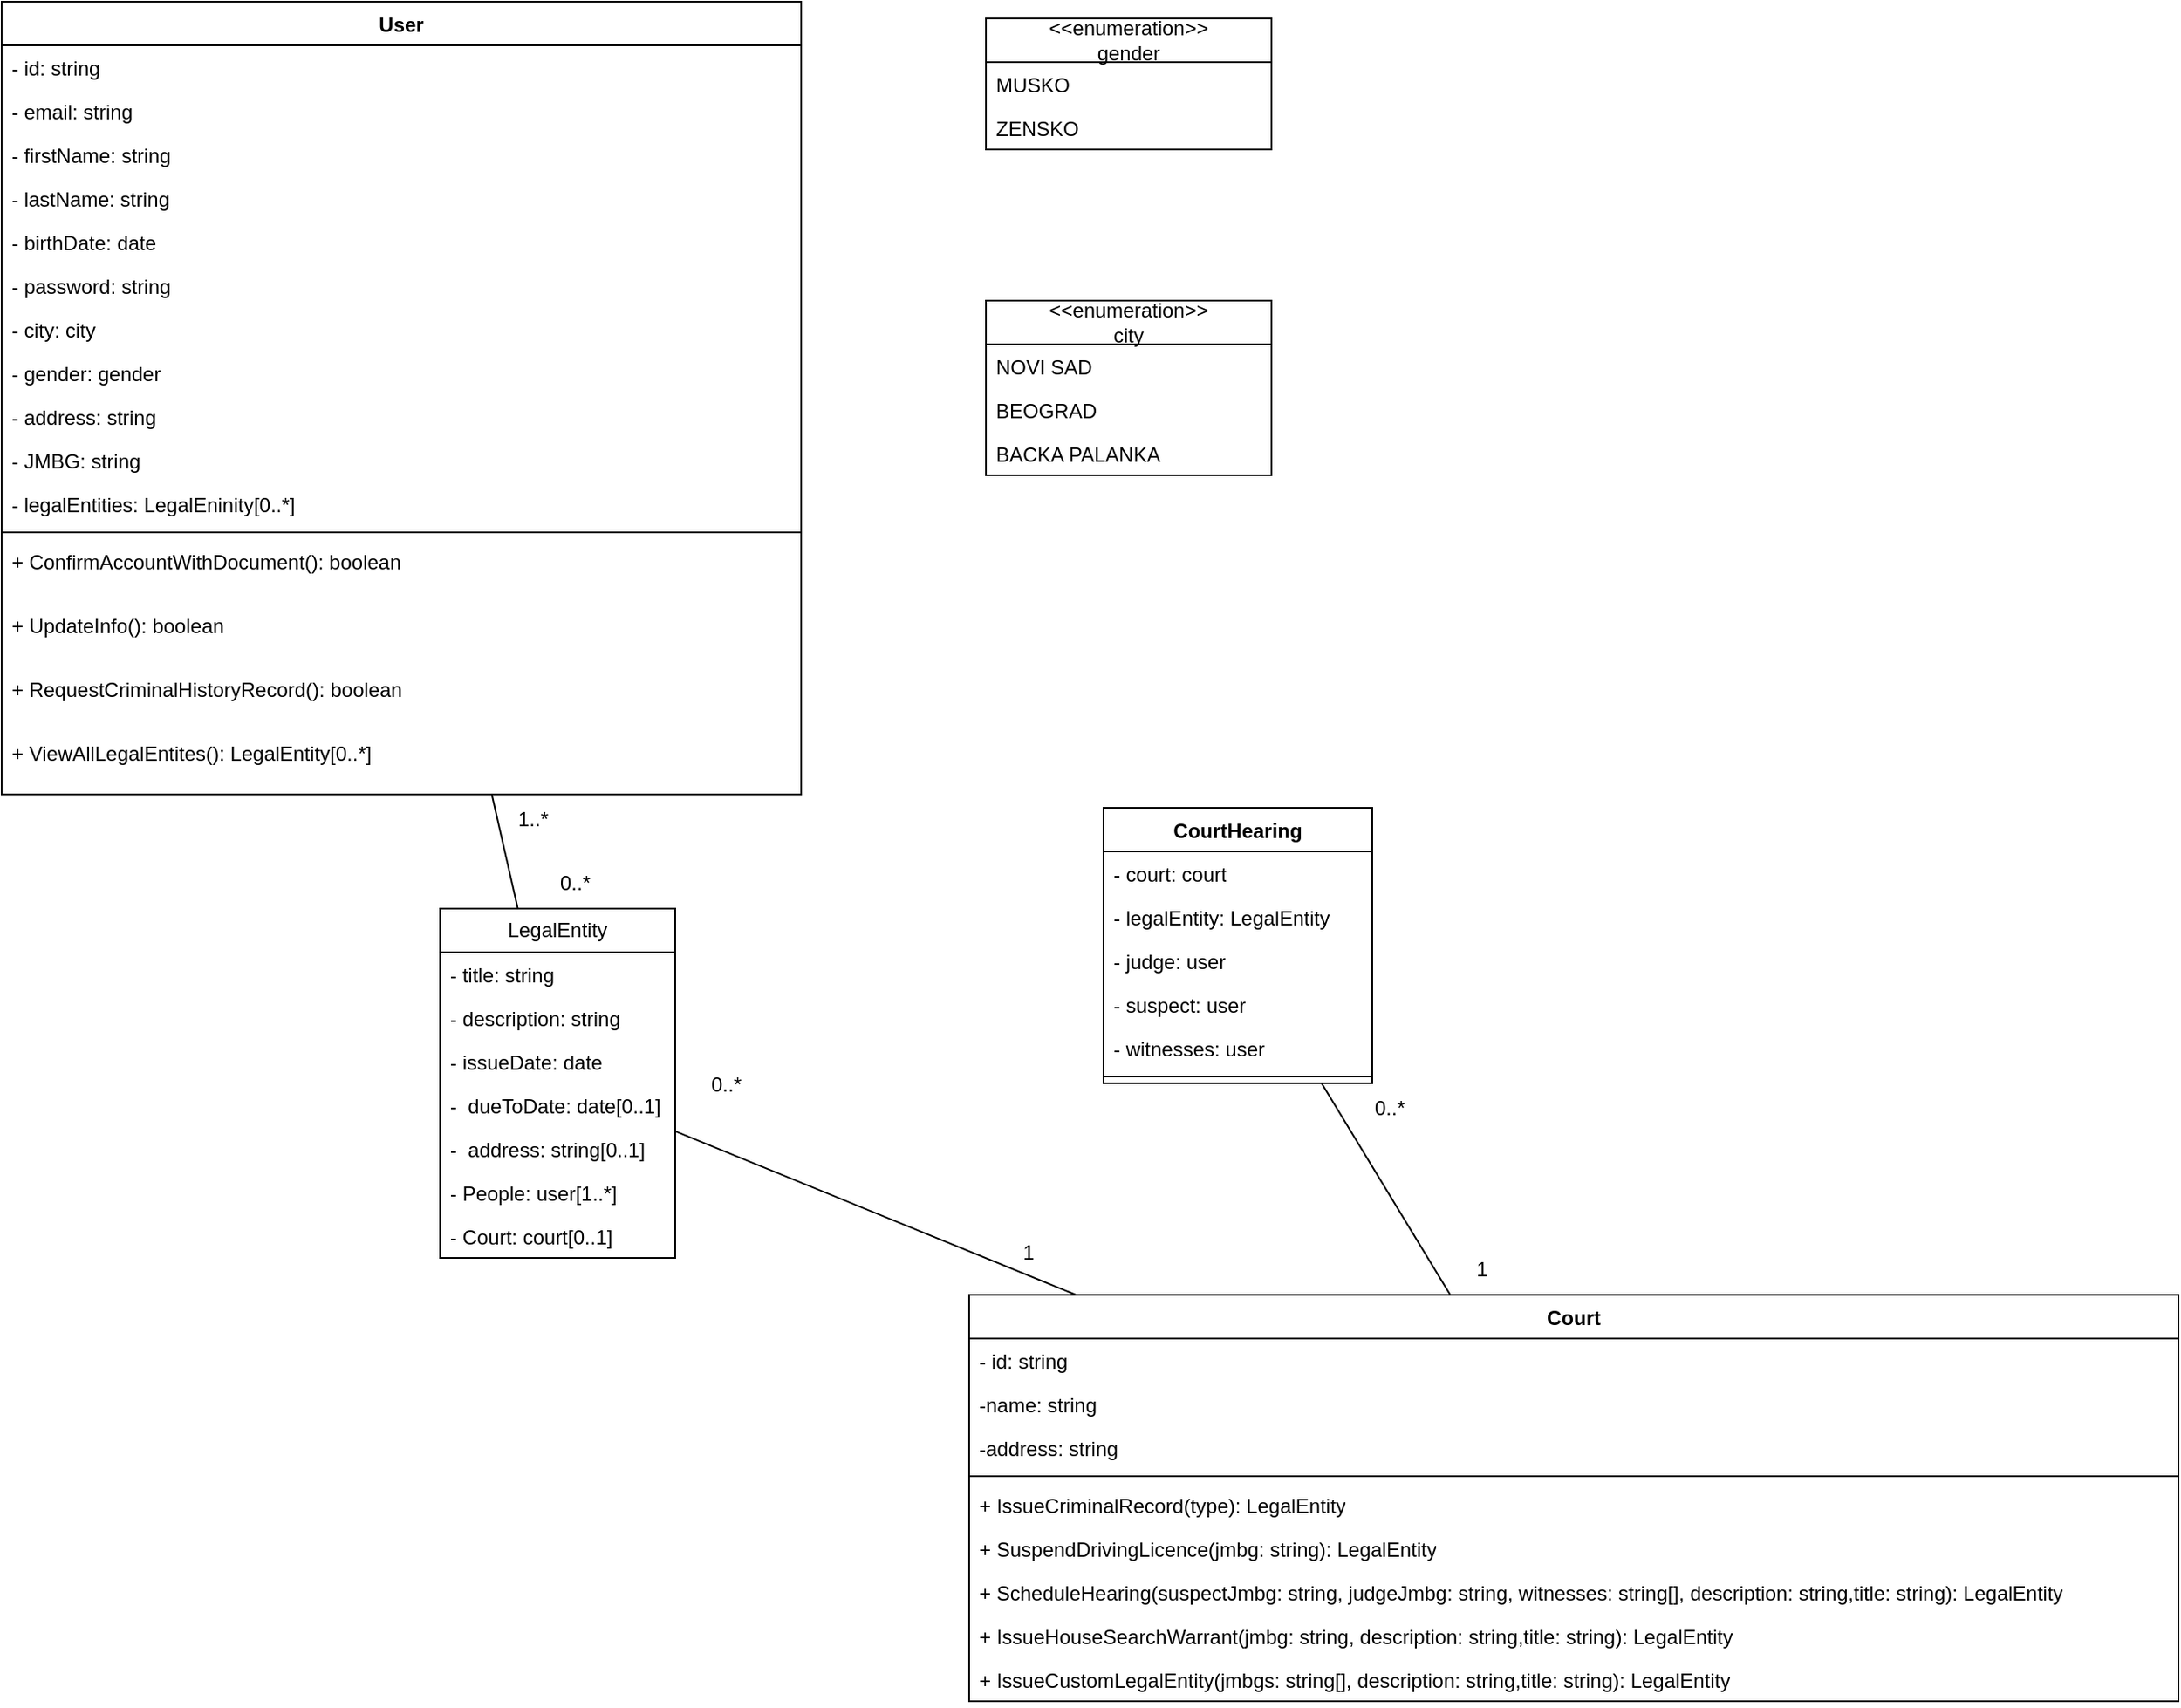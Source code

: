 <mxfile version="24.2.1" type="github">
  <diagram id="C5RBs43oDa-KdzZeNtuy" name="Page-1">
    <mxGraphModel dx="1548" dy="877" grid="1" gridSize="10" guides="1" tooltips="1" connect="1" arrows="1" fold="1" page="1" pageScale="1" pageWidth="827" pageHeight="1169" math="0" shadow="0">
      <root>
        <mxCell id="WIyWlLk6GJQsqaUBKTNV-0" />
        <mxCell id="WIyWlLk6GJQsqaUBKTNV-1" parent="WIyWlLk6GJQsqaUBKTNV-0" />
        <mxCell id="8X5V0u15hU3Hr5En1X3r-0" value="User" style="swimlane;fontStyle=1;align=center;verticalAlign=top;childLayout=stackLayout;horizontal=1;startSize=26;horizontalStack=0;resizeParent=1;resizeParentMax=0;resizeLast=0;collapsible=1;marginBottom=0;whiteSpace=wrap;html=1;" vertex="1" parent="WIyWlLk6GJQsqaUBKTNV-1">
          <mxGeometry x="334" y="90" width="476" height="472" as="geometry">
            <mxRectangle x="334" y="90" width="70" height="30" as="alternateBounds" />
          </mxGeometry>
        </mxCell>
        <mxCell id="8X5V0u15hU3Hr5En1X3r-1" value="- id: string" style="text;strokeColor=none;fillColor=none;align=left;verticalAlign=top;spacingLeft=4;spacingRight=4;overflow=hidden;rotatable=0;points=[[0,0.5],[1,0.5]];portConstraint=eastwest;whiteSpace=wrap;html=1;" vertex="1" parent="8X5V0u15hU3Hr5En1X3r-0">
          <mxGeometry y="26" width="476" height="26" as="geometry" />
        </mxCell>
        <mxCell id="8X5V0u15hU3Hr5En1X3r-5" value="- email: string" style="text;strokeColor=none;fillColor=none;align=left;verticalAlign=top;spacingLeft=4;spacingRight=4;overflow=hidden;rotatable=0;points=[[0,0.5],[1,0.5]];portConstraint=eastwest;whiteSpace=wrap;html=1;" vertex="1" parent="8X5V0u15hU3Hr5En1X3r-0">
          <mxGeometry y="52" width="476" height="26" as="geometry" />
        </mxCell>
        <mxCell id="8X5V0u15hU3Hr5En1X3r-13" value="- firstName: string" style="text;strokeColor=none;fillColor=none;align=left;verticalAlign=top;spacingLeft=4;spacingRight=4;overflow=hidden;rotatable=0;points=[[0,0.5],[1,0.5]];portConstraint=eastwest;whiteSpace=wrap;html=1;" vertex="1" parent="8X5V0u15hU3Hr5En1X3r-0">
          <mxGeometry y="78" width="476" height="26" as="geometry" />
        </mxCell>
        <mxCell id="8X5V0u15hU3Hr5En1X3r-14" value="- lastName: string" style="text;strokeColor=none;fillColor=none;align=left;verticalAlign=top;spacingLeft=4;spacingRight=4;overflow=hidden;rotatable=0;points=[[0,0.5],[1,0.5]];portConstraint=eastwest;whiteSpace=wrap;html=1;" vertex="1" parent="8X5V0u15hU3Hr5En1X3r-0">
          <mxGeometry y="104" width="476" height="26" as="geometry" />
        </mxCell>
        <mxCell id="8X5V0u15hU3Hr5En1X3r-15" value="- birthDate: date" style="text;strokeColor=none;fillColor=none;align=left;verticalAlign=top;spacingLeft=4;spacingRight=4;overflow=hidden;rotatable=0;points=[[0,0.5],[1,0.5]];portConstraint=eastwest;whiteSpace=wrap;html=1;" vertex="1" parent="8X5V0u15hU3Hr5En1X3r-0">
          <mxGeometry y="130" width="476" height="26" as="geometry" />
        </mxCell>
        <mxCell id="8X5V0u15hU3Hr5En1X3r-6" value="- password: string" style="text;strokeColor=none;fillColor=none;align=left;verticalAlign=top;spacingLeft=4;spacingRight=4;overflow=hidden;rotatable=0;points=[[0,0.5],[1,0.5]];portConstraint=eastwest;whiteSpace=wrap;html=1;" vertex="1" parent="8X5V0u15hU3Hr5En1X3r-0">
          <mxGeometry y="156" width="476" height="26" as="geometry" />
        </mxCell>
        <mxCell id="8X5V0u15hU3Hr5En1X3r-51" value="- city: city" style="text;strokeColor=none;fillColor=none;align=left;verticalAlign=top;spacingLeft=4;spacingRight=4;overflow=hidden;rotatable=0;points=[[0,0.5],[1,0.5]];portConstraint=eastwest;whiteSpace=wrap;html=1;" vertex="1" parent="8X5V0u15hU3Hr5En1X3r-0">
          <mxGeometry y="182" width="476" height="26" as="geometry" />
        </mxCell>
        <mxCell id="8X5V0u15hU3Hr5En1X3r-44" value="- gender: gender" style="text;strokeColor=none;fillColor=none;align=left;verticalAlign=top;spacingLeft=4;spacingRight=4;overflow=hidden;rotatable=0;points=[[0,0.5],[1,0.5]];portConstraint=eastwest;whiteSpace=wrap;html=1;" vertex="1" parent="8X5V0u15hU3Hr5En1X3r-0">
          <mxGeometry y="208" width="476" height="26" as="geometry" />
        </mxCell>
        <mxCell id="8X5V0u15hU3Hr5En1X3r-18" value="- address: string" style="text;strokeColor=none;fillColor=none;align=left;verticalAlign=top;spacingLeft=4;spacingRight=4;overflow=hidden;rotatable=0;points=[[0,0.5],[1,0.5]];portConstraint=eastwest;whiteSpace=wrap;html=1;" vertex="1" parent="8X5V0u15hU3Hr5En1X3r-0">
          <mxGeometry y="234" width="476" height="26" as="geometry" />
        </mxCell>
        <mxCell id="8X5V0u15hU3Hr5En1X3r-16" value="- JMBG: string" style="text;strokeColor=none;fillColor=none;align=left;verticalAlign=top;spacingLeft=4;spacingRight=4;overflow=hidden;rotatable=0;points=[[0,0.5],[1,0.5]];portConstraint=eastwest;whiteSpace=wrap;html=1;" vertex="1" parent="8X5V0u15hU3Hr5En1X3r-0">
          <mxGeometry y="260" width="476" height="26" as="geometry" />
        </mxCell>
        <mxCell id="8X5V0u15hU3Hr5En1X3r-28" value="- legalEntities: LegalEninity[0..*]" style="text;strokeColor=none;fillColor=none;align=left;verticalAlign=top;spacingLeft=4;spacingRight=4;overflow=hidden;rotatable=0;points=[[0,0.5],[1,0.5]];portConstraint=eastwest;whiteSpace=wrap;html=1;" vertex="1" parent="8X5V0u15hU3Hr5En1X3r-0">
          <mxGeometry y="286" width="476" height="26" as="geometry" />
        </mxCell>
        <mxCell id="8X5V0u15hU3Hr5En1X3r-2" value="" style="line;strokeWidth=1;fillColor=none;align=left;verticalAlign=middle;spacingTop=-1;spacingLeft=3;spacingRight=3;rotatable=0;labelPosition=right;points=[];portConstraint=eastwest;strokeColor=inherit;" vertex="1" parent="8X5V0u15hU3Hr5En1X3r-0">
          <mxGeometry y="312" width="476" height="8" as="geometry" />
        </mxCell>
        <mxCell id="8X5V0u15hU3Hr5En1X3r-3" value="+ ConfirmAccountWithDocument(): boolean" style="text;strokeColor=none;fillColor=none;align=left;verticalAlign=top;spacingLeft=4;spacingRight=4;overflow=hidden;rotatable=0;points=[[0,0.5],[1,0.5]];portConstraint=eastwest;whiteSpace=wrap;html=1;" vertex="1" parent="8X5V0u15hU3Hr5En1X3r-0">
          <mxGeometry y="320" width="476" height="38" as="geometry" />
        </mxCell>
        <mxCell id="8X5V0u15hU3Hr5En1X3r-17" value="+ UpdateInfo(): boolean" style="text;strokeColor=none;fillColor=none;align=left;verticalAlign=top;spacingLeft=4;spacingRight=4;overflow=hidden;rotatable=0;points=[[0,0.5],[1,0.5]];portConstraint=eastwest;whiteSpace=wrap;html=1;" vertex="1" parent="8X5V0u15hU3Hr5En1X3r-0">
          <mxGeometry y="358" width="476" height="38" as="geometry" />
        </mxCell>
        <mxCell id="8X5V0u15hU3Hr5En1X3r-19" value="+ RequestCriminalHistoryRecord(): boolean" style="text;strokeColor=none;fillColor=none;align=left;verticalAlign=top;spacingLeft=4;spacingRight=4;overflow=hidden;rotatable=0;points=[[0,0.5],[1,0.5]];portConstraint=eastwest;whiteSpace=wrap;html=1;" vertex="1" parent="8X5V0u15hU3Hr5En1X3r-0">
          <mxGeometry y="396" width="476" height="38" as="geometry" />
        </mxCell>
        <mxCell id="8X5V0u15hU3Hr5En1X3r-80" value="+ ViewAllLegalEntites(): LegalEntity[0..*]" style="text;strokeColor=none;fillColor=none;align=left;verticalAlign=top;spacingLeft=4;spacingRight=4;overflow=hidden;rotatable=0;points=[[0,0.5],[1,0.5]];portConstraint=eastwest;whiteSpace=wrap;html=1;" vertex="1" parent="8X5V0u15hU3Hr5En1X3r-0">
          <mxGeometry y="434" width="476" height="38" as="geometry" />
        </mxCell>
        <mxCell id="8X5V0u15hU3Hr5En1X3r-11" value="1..*" style="text;html=1;align=center;verticalAlign=middle;resizable=0;points=[];autosize=1;strokeColor=none;fillColor=none;" vertex="1" parent="WIyWlLk6GJQsqaUBKTNV-1">
          <mxGeometry x="630" y="562" width="40" height="30" as="geometry" />
        </mxCell>
        <mxCell id="8X5V0u15hU3Hr5En1X3r-24" value="LegalEntity" style="swimlane;fontStyle=0;childLayout=stackLayout;horizontal=1;startSize=26;fillColor=none;horizontalStack=0;resizeParent=1;resizeParentMax=0;resizeLast=0;collapsible=1;marginBottom=0;whiteSpace=wrap;html=1;" vertex="1" parent="WIyWlLk6GJQsqaUBKTNV-1">
          <mxGeometry x="595" y="630" width="140" height="208" as="geometry" />
        </mxCell>
        <mxCell id="8X5V0u15hU3Hr5En1X3r-25" value="- title: string" style="text;strokeColor=none;fillColor=none;align=left;verticalAlign=top;spacingLeft=4;spacingRight=4;overflow=hidden;rotatable=0;points=[[0,0.5],[1,0.5]];portConstraint=eastwest;whiteSpace=wrap;html=1;" vertex="1" parent="8X5V0u15hU3Hr5En1X3r-24">
          <mxGeometry y="26" width="140" height="26" as="geometry" />
        </mxCell>
        <mxCell id="8X5V0u15hU3Hr5En1X3r-26" value="- description: string" style="text;strokeColor=none;fillColor=none;align=left;verticalAlign=top;spacingLeft=4;spacingRight=4;overflow=hidden;rotatable=0;points=[[0,0.5],[1,0.5]];portConstraint=eastwest;whiteSpace=wrap;html=1;" vertex="1" parent="8X5V0u15hU3Hr5En1X3r-24">
          <mxGeometry y="52" width="140" height="26" as="geometry" />
        </mxCell>
        <mxCell id="8X5V0u15hU3Hr5En1X3r-42" value="- issueDate: date" style="text;strokeColor=none;fillColor=none;align=left;verticalAlign=top;spacingLeft=4;spacingRight=4;overflow=hidden;rotatable=0;points=[[0,0.5],[1,0.5]];portConstraint=eastwest;whiteSpace=wrap;html=1;" vertex="1" parent="8X5V0u15hU3Hr5En1X3r-24">
          <mxGeometry y="78" width="140" height="26" as="geometry" />
        </mxCell>
        <mxCell id="8X5V0u15hU3Hr5En1X3r-43" value="-&amp;nbsp; dueToDate: date[0..1]" style="text;strokeColor=none;fillColor=none;align=left;verticalAlign=top;spacingLeft=4;spacingRight=4;overflow=hidden;rotatable=0;points=[[0,0.5],[1,0.5]];portConstraint=eastwest;whiteSpace=wrap;html=1;" vertex="1" parent="8X5V0u15hU3Hr5En1X3r-24">
          <mxGeometry y="104" width="140" height="26" as="geometry" />
        </mxCell>
        <mxCell id="8X5V0u15hU3Hr5En1X3r-79" value="-&amp;nbsp; address: string[0..1]" style="text;strokeColor=none;fillColor=none;align=left;verticalAlign=top;spacingLeft=4;spacingRight=4;overflow=hidden;rotatable=0;points=[[0,0.5],[1,0.5]];portConstraint=eastwest;whiteSpace=wrap;html=1;" vertex="1" parent="8X5V0u15hU3Hr5En1X3r-24">
          <mxGeometry y="130" width="140" height="26" as="geometry" />
        </mxCell>
        <mxCell id="8X5V0u15hU3Hr5En1X3r-27" value="- People: user[1..*]" style="text;strokeColor=none;fillColor=none;align=left;verticalAlign=top;spacingLeft=4;spacingRight=4;overflow=hidden;rotatable=0;points=[[0,0.5],[1,0.5]];portConstraint=eastwest;whiteSpace=wrap;html=1;" vertex="1" parent="8X5V0u15hU3Hr5En1X3r-24">
          <mxGeometry y="156" width="140" height="26" as="geometry" />
        </mxCell>
        <mxCell id="8X5V0u15hU3Hr5En1X3r-59" value="- Court: court[0..1]" style="text;strokeColor=none;fillColor=none;align=left;verticalAlign=top;spacingLeft=4;spacingRight=4;overflow=hidden;rotatable=0;points=[[0,0.5],[1,0.5]];portConstraint=eastwest;whiteSpace=wrap;html=1;" vertex="1" parent="8X5V0u15hU3Hr5En1X3r-24">
          <mxGeometry y="182" width="140" height="26" as="geometry" />
        </mxCell>
        <mxCell id="8X5V0u15hU3Hr5En1X3r-30" value="" style="endArrow=none;html=1;rounded=0;" edge="1" parent="WIyWlLk6GJQsqaUBKTNV-1" source="8X5V0u15hU3Hr5En1X3r-0" target="8X5V0u15hU3Hr5En1X3r-24">
          <mxGeometry width="50" height="50" relative="1" as="geometry">
            <mxPoint x="680" y="500" as="sourcePoint" />
            <mxPoint x="730" y="450" as="targetPoint" />
          </mxGeometry>
        </mxCell>
        <mxCell id="8X5V0u15hU3Hr5En1X3r-31" value="0..*" style="text;html=1;align=center;verticalAlign=middle;resizable=0;points=[];autosize=1;strokeColor=none;fillColor=none;" vertex="1" parent="WIyWlLk6GJQsqaUBKTNV-1">
          <mxGeometry x="655" y="600" width="40" height="30" as="geometry" />
        </mxCell>
        <mxCell id="8X5V0u15hU3Hr5En1X3r-32" value="Court" style="swimlane;fontStyle=1;align=center;verticalAlign=top;childLayout=stackLayout;horizontal=1;startSize=26;horizontalStack=0;resizeParent=1;resizeParentMax=0;resizeLast=0;collapsible=1;marginBottom=0;whiteSpace=wrap;html=1;" vertex="1" parent="WIyWlLk6GJQsqaUBKTNV-1">
          <mxGeometry x="910" y="860" width="720" height="242" as="geometry" />
        </mxCell>
        <mxCell id="8X5V0u15hU3Hr5En1X3r-33" value="- id: string" style="text;strokeColor=none;fillColor=none;align=left;verticalAlign=top;spacingLeft=4;spacingRight=4;overflow=hidden;rotatable=0;points=[[0,0.5],[1,0.5]];portConstraint=eastwest;whiteSpace=wrap;html=1;" vertex="1" parent="8X5V0u15hU3Hr5En1X3r-32">
          <mxGeometry y="26" width="720" height="26" as="geometry" />
        </mxCell>
        <mxCell id="8X5V0u15hU3Hr5En1X3r-36" value="-name: string" style="text;strokeColor=none;fillColor=none;align=left;verticalAlign=top;spacingLeft=4;spacingRight=4;overflow=hidden;rotatable=0;points=[[0,0.5],[1,0.5]];portConstraint=eastwest;whiteSpace=wrap;html=1;" vertex="1" parent="8X5V0u15hU3Hr5En1X3r-32">
          <mxGeometry y="52" width="720" height="26" as="geometry" />
        </mxCell>
        <mxCell id="8X5V0u15hU3Hr5En1X3r-37" value="-address: string" style="text;strokeColor=none;fillColor=none;align=left;verticalAlign=top;spacingLeft=4;spacingRight=4;overflow=hidden;rotatable=0;points=[[0,0.5],[1,0.5]];portConstraint=eastwest;whiteSpace=wrap;html=1;" vertex="1" parent="8X5V0u15hU3Hr5En1X3r-32">
          <mxGeometry y="78" width="720" height="26" as="geometry" />
        </mxCell>
        <mxCell id="8X5V0u15hU3Hr5En1X3r-34" value="" style="line;strokeWidth=1;fillColor=none;align=left;verticalAlign=middle;spacingTop=-1;spacingLeft=3;spacingRight=3;rotatable=0;labelPosition=right;points=[];portConstraint=eastwest;strokeColor=inherit;" vertex="1" parent="8X5V0u15hU3Hr5En1X3r-32">
          <mxGeometry y="104" width="720" height="8" as="geometry" />
        </mxCell>
        <mxCell id="8X5V0u15hU3Hr5En1X3r-35" value="+ IssueCriminalRecord(type): LegalEntity" style="text;strokeColor=none;fillColor=none;align=left;verticalAlign=top;spacingLeft=4;spacingRight=4;overflow=hidden;rotatable=0;points=[[0,0.5],[1,0.5]];portConstraint=eastwest;whiteSpace=wrap;html=1;" vertex="1" parent="8X5V0u15hU3Hr5En1X3r-32">
          <mxGeometry y="112" width="720" height="26" as="geometry" />
        </mxCell>
        <mxCell id="8X5V0u15hU3Hr5En1X3r-38" value="+ SuspendDrivingLicence(jmbg: string): LegalEntity" style="text;strokeColor=none;fillColor=none;align=left;verticalAlign=top;spacingLeft=4;spacingRight=4;overflow=hidden;rotatable=0;points=[[0,0.5],[1,0.5]];portConstraint=eastwest;whiteSpace=wrap;html=1;" vertex="1" parent="8X5V0u15hU3Hr5En1X3r-32">
          <mxGeometry y="138" width="720" height="26" as="geometry" />
        </mxCell>
        <mxCell id="8X5V0u15hU3Hr5En1X3r-39" value="+ ScheduleHearing(suspectJmbg: string, judgeJmbg: string, witnesses: string[], description: string,title: string): LegalEntity" style="text;strokeColor=none;fillColor=none;align=left;verticalAlign=top;spacingLeft=4;spacingRight=4;overflow=hidden;rotatable=0;points=[[0,0.5],[1,0.5]];portConstraint=eastwest;whiteSpace=wrap;html=1;" vertex="1" parent="8X5V0u15hU3Hr5En1X3r-32">
          <mxGeometry y="164" width="720" height="26" as="geometry" />
        </mxCell>
        <mxCell id="8X5V0u15hU3Hr5En1X3r-77" value="+ IssueHouseSearchWarrant(jmbg: string, description: string,title: string): LegalEntity" style="text;strokeColor=none;fillColor=none;align=left;verticalAlign=top;spacingLeft=4;spacingRight=4;overflow=hidden;rotatable=0;points=[[0,0.5],[1,0.5]];portConstraint=eastwest;whiteSpace=wrap;html=1;" vertex="1" parent="8X5V0u15hU3Hr5En1X3r-32">
          <mxGeometry y="190" width="720" height="26" as="geometry" />
        </mxCell>
        <mxCell id="8X5V0u15hU3Hr5En1X3r-40" value="+ IssueCustomLegalEntity(jmbgs: string[], description: string,title: string): LegalEntity" style="text;strokeColor=none;fillColor=none;align=left;verticalAlign=top;spacingLeft=4;spacingRight=4;overflow=hidden;rotatable=0;points=[[0,0.5],[1,0.5]];portConstraint=eastwest;whiteSpace=wrap;html=1;" vertex="1" parent="8X5V0u15hU3Hr5En1X3r-32">
          <mxGeometry y="216" width="720" height="26" as="geometry" />
        </mxCell>
        <mxCell id="8X5V0u15hU3Hr5En1X3r-47" value="&lt;div&gt;&lt;span style=&quot;background-color: initial;&quot;&gt;&amp;lt;&amp;lt;enumeration&amp;gt;&amp;gt;&lt;/span&gt;&lt;/div&gt;&lt;span style=&quot;background-color: initial;&quot;&gt;gender&lt;/span&gt;" style="swimlane;fontStyle=0;childLayout=stackLayout;horizontal=1;startSize=26;fillColor=none;horizontalStack=0;resizeParent=1;resizeParentMax=0;resizeLast=0;collapsible=1;marginBottom=0;whiteSpace=wrap;html=1;" vertex="1" parent="WIyWlLk6GJQsqaUBKTNV-1">
          <mxGeometry x="920" y="100" width="170" height="78" as="geometry" />
        </mxCell>
        <mxCell id="8X5V0u15hU3Hr5En1X3r-48" value="MUSKO" style="text;strokeColor=none;fillColor=none;align=left;verticalAlign=top;spacingLeft=4;spacingRight=4;overflow=hidden;rotatable=0;points=[[0,0.5],[1,0.5]];portConstraint=eastwest;whiteSpace=wrap;html=1;" vertex="1" parent="8X5V0u15hU3Hr5En1X3r-47">
          <mxGeometry y="26" width="170" height="26" as="geometry" />
        </mxCell>
        <mxCell id="8X5V0u15hU3Hr5En1X3r-50" value="ZENSKO" style="text;strokeColor=none;fillColor=none;align=left;verticalAlign=top;spacingLeft=4;spacingRight=4;overflow=hidden;rotatable=0;points=[[0,0.5],[1,0.5]];portConstraint=eastwest;whiteSpace=wrap;html=1;" vertex="1" parent="8X5V0u15hU3Hr5En1X3r-47">
          <mxGeometry y="52" width="170" height="26" as="geometry" />
        </mxCell>
        <mxCell id="8X5V0u15hU3Hr5En1X3r-52" value="&lt;div&gt;&lt;span style=&quot;background-color: initial;&quot;&gt;&amp;lt;&amp;lt;enumeration&amp;gt;&amp;gt;&lt;/span&gt;&lt;/div&gt;city" style="swimlane;fontStyle=0;childLayout=stackLayout;horizontal=1;startSize=26;fillColor=none;horizontalStack=0;resizeParent=1;resizeParentMax=0;resizeLast=0;collapsible=1;marginBottom=0;whiteSpace=wrap;html=1;" vertex="1" parent="WIyWlLk6GJQsqaUBKTNV-1">
          <mxGeometry x="920" y="268" width="170" height="104" as="geometry" />
        </mxCell>
        <mxCell id="8X5V0u15hU3Hr5En1X3r-53" value="NOVI SAD" style="text;strokeColor=none;fillColor=none;align=left;verticalAlign=top;spacingLeft=4;spacingRight=4;overflow=hidden;rotatable=0;points=[[0,0.5],[1,0.5]];portConstraint=eastwest;whiteSpace=wrap;html=1;" vertex="1" parent="8X5V0u15hU3Hr5En1X3r-52">
          <mxGeometry y="26" width="170" height="26" as="geometry" />
        </mxCell>
        <mxCell id="8X5V0u15hU3Hr5En1X3r-54" value="BEOGRAD" style="text;strokeColor=none;fillColor=none;align=left;verticalAlign=top;spacingLeft=4;spacingRight=4;overflow=hidden;rotatable=0;points=[[0,0.5],[1,0.5]];portConstraint=eastwest;whiteSpace=wrap;html=1;" vertex="1" parent="8X5V0u15hU3Hr5En1X3r-52">
          <mxGeometry y="52" width="170" height="26" as="geometry" />
        </mxCell>
        <mxCell id="8X5V0u15hU3Hr5En1X3r-55" value="BACKA PALANKA" style="text;strokeColor=none;fillColor=none;align=left;verticalAlign=top;spacingLeft=4;spacingRight=4;overflow=hidden;rotatable=0;points=[[0,0.5],[1,0.5]];portConstraint=eastwest;whiteSpace=wrap;html=1;" vertex="1" parent="8X5V0u15hU3Hr5En1X3r-52">
          <mxGeometry y="78" width="170" height="26" as="geometry" />
        </mxCell>
        <mxCell id="8X5V0u15hU3Hr5En1X3r-56" value="" style="endArrow=none;html=1;rounded=0;" edge="1" parent="WIyWlLk6GJQsqaUBKTNV-1" source="8X5V0u15hU3Hr5En1X3r-32" target="8X5V0u15hU3Hr5En1X3r-24">
          <mxGeometry width="50" height="50" relative="1" as="geometry">
            <mxPoint x="1060" y="750" as="sourcePoint" />
            <mxPoint x="1110" y="700" as="targetPoint" />
          </mxGeometry>
        </mxCell>
        <mxCell id="8X5V0u15hU3Hr5En1X3r-57" value="1" style="text;html=1;align=center;verticalAlign=middle;resizable=0;points=[];autosize=1;strokeColor=none;fillColor=none;" vertex="1" parent="WIyWlLk6GJQsqaUBKTNV-1">
          <mxGeometry x="930" y="820" width="30" height="30" as="geometry" />
        </mxCell>
        <mxCell id="8X5V0u15hU3Hr5En1X3r-58" value="0..*" style="text;html=1;align=center;verticalAlign=middle;resizable=0;points=[];autosize=1;strokeColor=none;fillColor=none;" vertex="1" parent="WIyWlLk6GJQsqaUBKTNV-1">
          <mxGeometry x="745" y="720" width="40" height="30" as="geometry" />
        </mxCell>
        <mxCell id="8X5V0u15hU3Hr5En1X3r-66" value="CourtHearing" style="swimlane;fontStyle=1;align=center;verticalAlign=top;childLayout=stackLayout;horizontal=1;startSize=26;horizontalStack=0;resizeParent=1;resizeParentMax=0;resizeLast=0;collapsible=1;marginBottom=0;whiteSpace=wrap;html=1;" vertex="1" parent="WIyWlLk6GJQsqaUBKTNV-1">
          <mxGeometry x="990" y="570" width="160" height="164" as="geometry" />
        </mxCell>
        <mxCell id="8X5V0u15hU3Hr5En1X3r-67" value="- court: court" style="text;strokeColor=none;fillColor=none;align=left;verticalAlign=top;spacingLeft=4;spacingRight=4;overflow=hidden;rotatable=0;points=[[0,0.5],[1,0.5]];portConstraint=eastwest;whiteSpace=wrap;html=1;" vertex="1" parent="8X5V0u15hU3Hr5En1X3r-66">
          <mxGeometry y="26" width="160" height="26" as="geometry" />
        </mxCell>
        <mxCell id="8X5V0u15hU3Hr5En1X3r-70" value="- legalEntity: LegalEntity" style="text;strokeColor=none;fillColor=none;align=left;verticalAlign=top;spacingLeft=4;spacingRight=4;overflow=hidden;rotatable=0;points=[[0,0.5],[1,0.5]];portConstraint=eastwest;whiteSpace=wrap;html=1;" vertex="1" parent="8X5V0u15hU3Hr5En1X3r-66">
          <mxGeometry y="52" width="160" height="26" as="geometry" />
        </mxCell>
        <mxCell id="8X5V0u15hU3Hr5En1X3r-71" value="- judge: user" style="text;strokeColor=none;fillColor=none;align=left;verticalAlign=top;spacingLeft=4;spacingRight=4;overflow=hidden;rotatable=0;points=[[0,0.5],[1,0.5]];portConstraint=eastwest;whiteSpace=wrap;html=1;" vertex="1" parent="8X5V0u15hU3Hr5En1X3r-66">
          <mxGeometry y="78" width="160" height="26" as="geometry" />
        </mxCell>
        <mxCell id="8X5V0u15hU3Hr5En1X3r-72" value="- suspect: user" style="text;strokeColor=none;fillColor=none;align=left;verticalAlign=top;spacingLeft=4;spacingRight=4;overflow=hidden;rotatable=0;points=[[0,0.5],[1,0.5]];portConstraint=eastwest;whiteSpace=wrap;html=1;" vertex="1" parent="8X5V0u15hU3Hr5En1X3r-66">
          <mxGeometry y="104" width="160" height="26" as="geometry" />
        </mxCell>
        <mxCell id="8X5V0u15hU3Hr5En1X3r-73" value="- witnesses: user" style="text;strokeColor=none;fillColor=none;align=left;verticalAlign=top;spacingLeft=4;spacingRight=4;overflow=hidden;rotatable=0;points=[[0,0.5],[1,0.5]];portConstraint=eastwest;whiteSpace=wrap;html=1;" vertex="1" parent="8X5V0u15hU3Hr5En1X3r-66">
          <mxGeometry y="130" width="160" height="26" as="geometry" />
        </mxCell>
        <mxCell id="8X5V0u15hU3Hr5En1X3r-68" value="" style="line;strokeWidth=1;fillColor=none;align=left;verticalAlign=middle;spacingTop=-1;spacingLeft=3;spacingRight=3;rotatable=0;labelPosition=right;points=[];portConstraint=eastwest;strokeColor=inherit;" vertex="1" parent="8X5V0u15hU3Hr5En1X3r-66">
          <mxGeometry y="156" width="160" height="8" as="geometry" />
        </mxCell>
        <mxCell id="8X5V0u15hU3Hr5En1X3r-74" value="" style="endArrow=none;html=1;rounded=0;" edge="1" parent="WIyWlLk6GJQsqaUBKTNV-1" source="8X5V0u15hU3Hr5En1X3r-32" target="8X5V0u15hU3Hr5En1X3r-66">
          <mxGeometry width="50" height="50" relative="1" as="geometry">
            <mxPoint x="1020" y="820" as="sourcePoint" />
            <mxPoint x="1070" y="770" as="targetPoint" />
          </mxGeometry>
        </mxCell>
        <mxCell id="8X5V0u15hU3Hr5En1X3r-75" value="1" style="text;html=1;align=center;verticalAlign=middle;resizable=0;points=[];autosize=1;strokeColor=none;fillColor=none;" vertex="1" parent="WIyWlLk6GJQsqaUBKTNV-1">
          <mxGeometry x="1200" y="830" width="30" height="30" as="geometry" />
        </mxCell>
        <mxCell id="8X5V0u15hU3Hr5En1X3r-76" value="0..*" style="text;html=1;align=center;verticalAlign=middle;resizable=0;points=[];autosize=1;strokeColor=none;fillColor=none;" vertex="1" parent="WIyWlLk6GJQsqaUBKTNV-1">
          <mxGeometry x="1140" y="734" width="40" height="30" as="geometry" />
        </mxCell>
      </root>
    </mxGraphModel>
  </diagram>
</mxfile>
